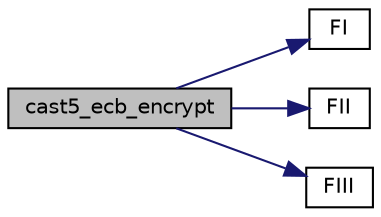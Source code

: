 digraph "cast5_ecb_encrypt"
{
 // LATEX_PDF_SIZE
  edge [fontname="Helvetica",fontsize="10",labelfontname="Helvetica",labelfontsize="10"];
  node [fontname="Helvetica",fontsize="10",shape=record];
  rankdir="LR";
  Node8 [label="cast5_ecb_encrypt",height=0.2,width=0.4,color="black", fillcolor="grey75", style="filled", fontcolor="black",tooltip="Encrypts a block of text with LTC_CAST5."];
  Node8 -> Node9 [color="midnightblue",fontsize="10",style="solid",fontname="Helvetica"];
  Node9 [label="FI",height=0.2,width=0.4,color="black", fillcolor="white", style="filled",URL="$cast5_8c.html#a5ba09c52cceb2a6892d2e77bedd1b562",tooltip=" "];
  Node8 -> Node10 [color="midnightblue",fontsize="10",style="solid",fontname="Helvetica"];
  Node10 [label="FII",height=0.2,width=0.4,color="black", fillcolor="white", style="filled",URL="$cast5_8c.html#a9861c8bcbd7032254596ded02169434d",tooltip=" "];
  Node8 -> Node11 [color="midnightblue",fontsize="10",style="solid",fontname="Helvetica"];
  Node11 [label="FIII",height=0.2,width=0.4,color="black", fillcolor="white", style="filled",URL="$cast5_8c.html#ada22bc67c66dfe91b33aba022fe65538",tooltip=" "];
}
